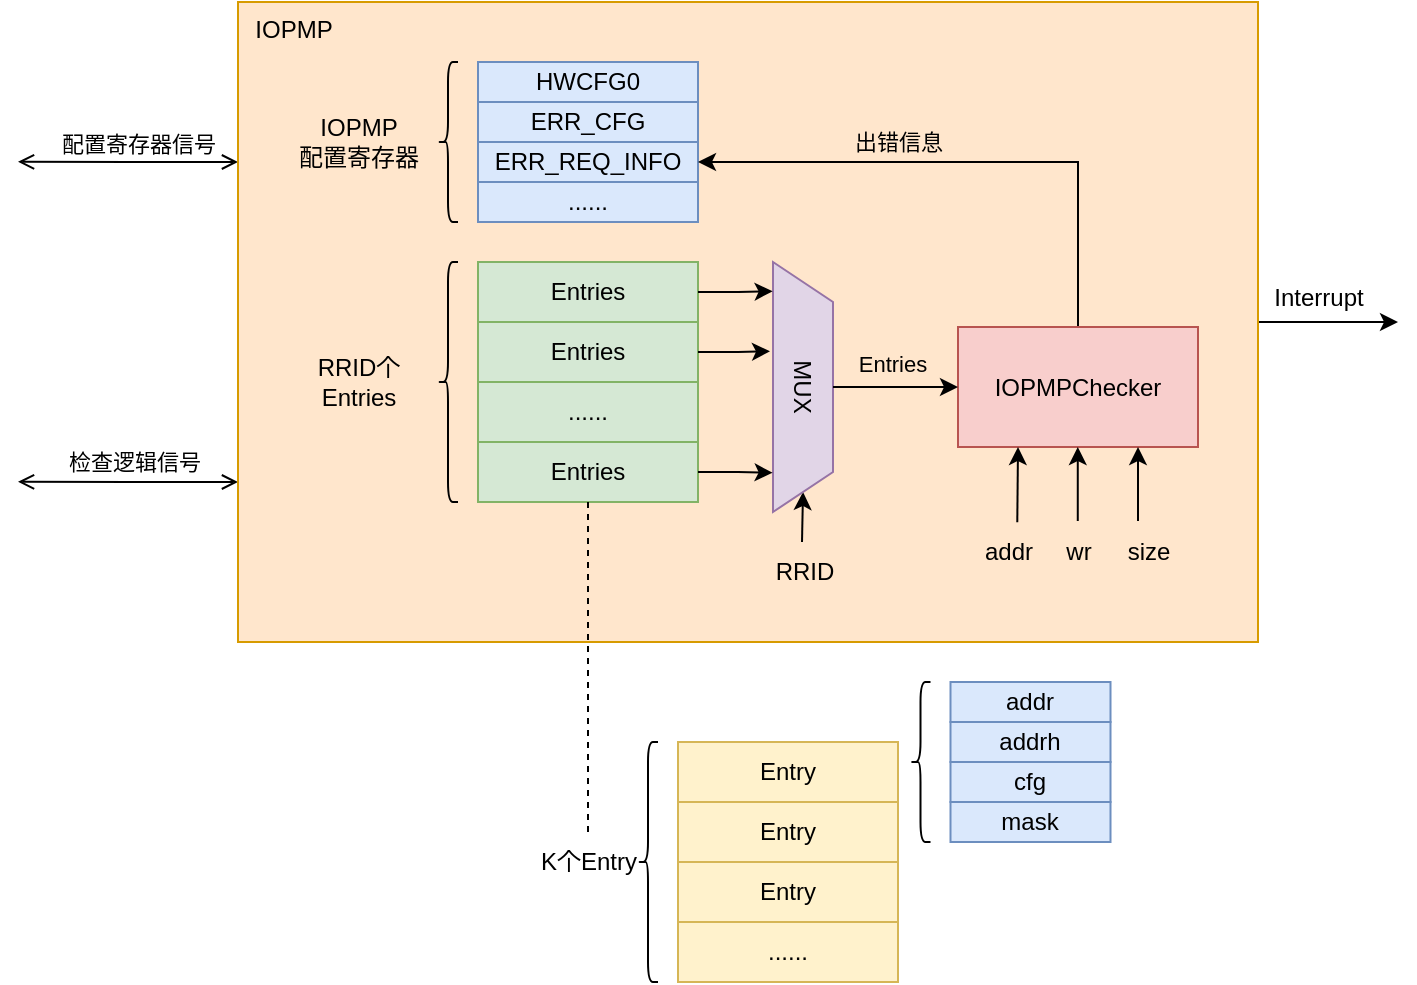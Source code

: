 <mxfile version="26.2.14">
  <diagram name="第 1 页" id="IwctIAgDlKNDpbRzsZ4j">
    <mxGraphModel dx="1476" dy="829" grid="1" gridSize="10" guides="1" tooltips="1" connect="1" arrows="1" fold="1" page="1" pageScale="1" pageWidth="827" pageHeight="1169" math="0" shadow="0">
      <root>
        <mxCell id="0" />
        <mxCell id="1" parent="0" />
        <mxCell id="B3IvyqfEGe--kp_O45MT-63" style="edgeStyle=orthogonalEdgeStyle;rounded=0;orthogonalLoop=1;jettySize=auto;html=1;" edge="1" parent="1" source="B3IvyqfEGe--kp_O45MT-1">
          <mxGeometry relative="1" as="geometry">
            <mxPoint x="800" y="360" as="targetPoint" />
          </mxGeometry>
        </mxCell>
        <mxCell id="B3IvyqfEGe--kp_O45MT-74" style="edgeStyle=orthogonalEdgeStyle;rounded=0;orthogonalLoop=1;jettySize=auto;html=1;exitX=0;exitY=0.25;exitDx=0;exitDy=0;startArrow=open;startFill=0;endArrow=open;endFill=0;" edge="1" parent="1" source="B3IvyqfEGe--kp_O45MT-1">
          <mxGeometry relative="1" as="geometry">
            <mxPoint x="110" y="279.905" as="targetPoint" />
          </mxGeometry>
        </mxCell>
        <mxCell id="B3IvyqfEGe--kp_O45MT-93" value="配置寄存器信号" style="edgeLabel;html=1;align=center;verticalAlign=middle;resizable=0;points=[];" vertex="1" connectable="0" parent="B3IvyqfEGe--kp_O45MT-74">
          <mxGeometry x="0.074" y="-2" relative="1" as="geometry">
            <mxPoint x="9" y="-8" as="offset" />
          </mxGeometry>
        </mxCell>
        <mxCell id="B3IvyqfEGe--kp_O45MT-76" style="edgeStyle=orthogonalEdgeStyle;rounded=0;orthogonalLoop=1;jettySize=auto;html=1;exitX=0;exitY=0.75;exitDx=0;exitDy=0;startArrow=open;startFill=0;endArrow=open;endFill=0;" edge="1" parent="1" source="B3IvyqfEGe--kp_O45MT-1">
          <mxGeometry relative="1" as="geometry">
            <mxPoint x="110" y="439.905" as="targetPoint" />
          </mxGeometry>
        </mxCell>
        <mxCell id="B3IvyqfEGe--kp_O45MT-92" value="检查逻辑信号" style="edgeLabel;html=1;align=center;verticalAlign=middle;resizable=0;points=[];" vertex="1" connectable="0" parent="B3IvyqfEGe--kp_O45MT-76">
          <mxGeometry x="-0.051" y="-3" relative="1" as="geometry">
            <mxPoint y="-7" as="offset" />
          </mxGeometry>
        </mxCell>
        <mxCell id="B3IvyqfEGe--kp_O45MT-1" value="&amp;nbsp; IOPMP" style="rounded=0;whiteSpace=wrap;html=1;align=left;verticalAlign=top;fillColor=#ffe6cc;strokeColor=#d79b00;" vertex="1" parent="1">
          <mxGeometry x="220" y="200" width="510" height="320" as="geometry" />
        </mxCell>
        <mxCell id="B3IvyqfEGe--kp_O45MT-9" value="" style="group" vertex="1" connectable="0" parent="1">
          <mxGeometry x="230" y="230" width="220" height="80" as="geometry" />
        </mxCell>
        <mxCell id="B3IvyqfEGe--kp_O45MT-2" value="HWCFG0" style="rounded=0;whiteSpace=wrap;html=1;fillColor=#dae8fc;strokeColor=#6c8ebf;" vertex="1" parent="B3IvyqfEGe--kp_O45MT-9">
          <mxGeometry x="110" width="110" height="20" as="geometry" />
        </mxCell>
        <mxCell id="B3IvyqfEGe--kp_O45MT-3" value="ERR_CFG" style="rounded=0;whiteSpace=wrap;html=1;fillColor=#dae8fc;strokeColor=#6c8ebf;" vertex="1" parent="B3IvyqfEGe--kp_O45MT-9">
          <mxGeometry x="110" y="20" width="110" height="20" as="geometry" />
        </mxCell>
        <mxCell id="B3IvyqfEGe--kp_O45MT-4" value="ERR_REQ_INFO" style="rounded=0;whiteSpace=wrap;html=1;fillColor=#dae8fc;strokeColor=#6c8ebf;" vertex="1" parent="B3IvyqfEGe--kp_O45MT-9">
          <mxGeometry x="110" y="40" width="110" height="20" as="geometry" />
        </mxCell>
        <mxCell id="B3IvyqfEGe--kp_O45MT-5" value="......" style="rounded=0;whiteSpace=wrap;html=1;fillColor=#dae8fc;strokeColor=#6c8ebf;" vertex="1" parent="B3IvyqfEGe--kp_O45MT-9">
          <mxGeometry x="110" y="60" width="110" height="20" as="geometry" />
        </mxCell>
        <mxCell id="B3IvyqfEGe--kp_O45MT-6" value="" style="shape=curlyBracket;whiteSpace=wrap;html=1;rounded=1;labelPosition=left;verticalLabelPosition=middle;align=right;verticalAlign=middle;size=0.5;" vertex="1" parent="B3IvyqfEGe--kp_O45MT-9">
          <mxGeometry x="90" width="10" height="80" as="geometry" />
        </mxCell>
        <mxCell id="B3IvyqfEGe--kp_O45MT-7" value="IOPMP&lt;div&gt;配置寄存器&lt;/div&gt;" style="text;html=1;align=center;verticalAlign=middle;resizable=0;points=[];autosize=1;strokeColor=none;fillColor=none;" vertex="1" parent="B3IvyqfEGe--kp_O45MT-9">
          <mxGeometry x="10" y="20" width="80" height="40" as="geometry" />
        </mxCell>
        <mxCell id="B3IvyqfEGe--kp_O45MT-57" value="" style="group" vertex="1" connectable="0" parent="1">
          <mxGeometry x="250" y="330" width="277.5" height="170" as="geometry" />
        </mxCell>
        <mxCell id="B3IvyqfEGe--kp_O45MT-41" value="Entries" style="rounded=0;whiteSpace=wrap;html=1;fillColor=#d5e8d4;strokeColor=#82b366;" vertex="1" parent="B3IvyqfEGe--kp_O45MT-57">
          <mxGeometry x="90" y="30" width="110" height="30" as="geometry" />
        </mxCell>
        <mxCell id="B3IvyqfEGe--kp_O45MT-42" value="Entries" style="rounded=0;whiteSpace=wrap;html=1;fillColor=#d5e8d4;strokeColor=#82b366;" vertex="1" parent="B3IvyqfEGe--kp_O45MT-57">
          <mxGeometry x="90" width="110" height="30" as="geometry" />
        </mxCell>
        <mxCell id="B3IvyqfEGe--kp_O45MT-43" value="......" style="rounded=0;whiteSpace=wrap;html=1;fillColor=#d5e8d4;strokeColor=#82b366;" vertex="1" parent="B3IvyqfEGe--kp_O45MT-57">
          <mxGeometry x="90" y="60" width="110" height="30" as="geometry" />
        </mxCell>
        <mxCell id="B3IvyqfEGe--kp_O45MT-44" value="Entries" style="rounded=0;whiteSpace=wrap;html=1;fillColor=#d5e8d4;strokeColor=#82b366;" vertex="1" parent="B3IvyqfEGe--kp_O45MT-57">
          <mxGeometry x="90" y="90" width="110" height="30" as="geometry" />
        </mxCell>
        <mxCell id="B3IvyqfEGe--kp_O45MT-55" style="edgeStyle=orthogonalEdgeStyle;rounded=0;orthogonalLoop=1;jettySize=auto;html=1;exitX=1;exitY=0.5;exitDx=0;exitDy=0;endArrow=none;startFill=1;startArrow=classic;" edge="1" parent="B3IvyqfEGe--kp_O45MT-57" source="B3IvyqfEGe--kp_O45MT-45">
          <mxGeometry relative="1" as="geometry">
            <mxPoint x="252" y="140" as="targetPoint" />
          </mxGeometry>
        </mxCell>
        <mxCell id="B3IvyqfEGe--kp_O45MT-45" value="MUX" style="shape=trapezoid;perimeter=trapezoidPerimeter;whiteSpace=wrap;html=1;fixedSize=1;rotation=90;fillColor=#e1d5e7;strokeColor=#9673a6;" vertex="1" parent="B3IvyqfEGe--kp_O45MT-57">
          <mxGeometry x="190" y="47.5" width="125" height="30" as="geometry" />
        </mxCell>
        <mxCell id="B3IvyqfEGe--kp_O45MT-46" style="edgeStyle=orthogonalEdgeStyle;rounded=0;orthogonalLoop=1;jettySize=auto;html=1;entryX=0.117;entryY=1.006;entryDx=0;entryDy=0;entryPerimeter=0;" edge="1" parent="B3IvyqfEGe--kp_O45MT-57" source="B3IvyqfEGe--kp_O45MT-42" target="B3IvyqfEGe--kp_O45MT-45">
          <mxGeometry relative="1" as="geometry" />
        </mxCell>
        <mxCell id="B3IvyqfEGe--kp_O45MT-48" style="edgeStyle=orthogonalEdgeStyle;rounded=0;orthogonalLoop=1;jettySize=auto;html=1;entryX=0.357;entryY=1.05;entryDx=0;entryDy=0;entryPerimeter=0;" edge="1" parent="B3IvyqfEGe--kp_O45MT-57" source="B3IvyqfEGe--kp_O45MT-41" target="B3IvyqfEGe--kp_O45MT-45">
          <mxGeometry relative="1" as="geometry" />
        </mxCell>
        <mxCell id="B3IvyqfEGe--kp_O45MT-50" style="edgeStyle=orthogonalEdgeStyle;rounded=0;orthogonalLoop=1;jettySize=auto;html=1;entryX=0.843;entryY=1.006;entryDx=0;entryDy=0;entryPerimeter=0;" edge="1" parent="B3IvyqfEGe--kp_O45MT-57" source="B3IvyqfEGe--kp_O45MT-44" target="B3IvyqfEGe--kp_O45MT-45">
          <mxGeometry relative="1" as="geometry" />
        </mxCell>
        <mxCell id="B3IvyqfEGe--kp_O45MT-51" value="" style="shape=curlyBracket;whiteSpace=wrap;html=1;rounded=1;labelPosition=left;verticalLabelPosition=middle;align=right;verticalAlign=middle;size=0.5;" vertex="1" parent="B3IvyqfEGe--kp_O45MT-57">
          <mxGeometry x="70" width="10" height="120" as="geometry" />
        </mxCell>
        <mxCell id="B3IvyqfEGe--kp_O45MT-52" value="RRID个&lt;div&gt;Entries&lt;/div&gt;" style="text;html=1;align=center;verticalAlign=middle;resizable=0;points=[];autosize=1;strokeColor=none;fillColor=none;" vertex="1" parent="B3IvyqfEGe--kp_O45MT-57">
          <mxGeometry y="40" width="60" height="40" as="geometry" />
        </mxCell>
        <mxCell id="B3IvyqfEGe--kp_O45MT-56" value="RRID" style="text;html=1;align=center;verticalAlign=middle;resizable=0;points=[];autosize=1;strokeColor=none;fillColor=none;" vertex="1" parent="B3IvyqfEGe--kp_O45MT-57">
          <mxGeometry x="227.5" y="140" width="50" height="30" as="geometry" />
        </mxCell>
        <mxCell id="B3IvyqfEGe--kp_O45MT-61" style="edgeStyle=orthogonalEdgeStyle;rounded=0;orthogonalLoop=1;jettySize=auto;html=1;entryX=1;entryY=0.5;entryDx=0;entryDy=0;exitX=0.5;exitY=0;exitDx=0;exitDy=0;" edge="1" parent="1" source="B3IvyqfEGe--kp_O45MT-59" target="B3IvyqfEGe--kp_O45MT-4">
          <mxGeometry relative="1" as="geometry" />
        </mxCell>
        <mxCell id="B3IvyqfEGe--kp_O45MT-62" value="出错信息" style="edgeLabel;html=1;align=center;verticalAlign=middle;resizable=0;points=[];labelBackgroundColor=none;" vertex="1" connectable="0" parent="B3IvyqfEGe--kp_O45MT-61">
          <mxGeometry x="0.302" y="-1" relative="1" as="geometry">
            <mxPoint x="5" y="-9" as="offset" />
          </mxGeometry>
        </mxCell>
        <mxCell id="B3IvyqfEGe--kp_O45MT-59" value="IOPMPChecker" style="rounded=0;whiteSpace=wrap;html=1;fillColor=#f8cecc;strokeColor=#b85450;" vertex="1" parent="1">
          <mxGeometry x="580" y="362.5" width="120" height="60" as="geometry" />
        </mxCell>
        <mxCell id="B3IvyqfEGe--kp_O45MT-60" style="edgeStyle=orthogonalEdgeStyle;rounded=0;orthogonalLoop=1;jettySize=auto;html=1;entryX=0;entryY=0.5;entryDx=0;entryDy=0;" edge="1" parent="1" source="B3IvyqfEGe--kp_O45MT-45" target="B3IvyqfEGe--kp_O45MT-59">
          <mxGeometry relative="1" as="geometry" />
        </mxCell>
        <mxCell id="B3IvyqfEGe--kp_O45MT-65" value="Entries" style="edgeLabel;html=1;align=center;verticalAlign=middle;resizable=0;points=[];labelBackgroundColor=none;" vertex="1" connectable="0" parent="B3IvyqfEGe--kp_O45MT-60">
          <mxGeometry x="-0.061" y="1" relative="1" as="geometry">
            <mxPoint y="-11" as="offset" />
          </mxGeometry>
        </mxCell>
        <mxCell id="B3IvyqfEGe--kp_O45MT-64" value="Interrupt" style="text;html=1;align=center;verticalAlign=middle;resizable=0;points=[];autosize=1;strokeColor=none;fillColor=none;" vertex="1" parent="1">
          <mxGeometry x="725" y="332.5" width="70" height="30" as="geometry" />
        </mxCell>
        <mxCell id="B3IvyqfEGe--kp_O45MT-66" style="edgeStyle=orthogonalEdgeStyle;rounded=0;orthogonalLoop=1;jettySize=auto;html=1;exitX=0.25;exitY=1;exitDx=0;exitDy=0;entryX=0.764;entryY=0.813;entryDx=0;entryDy=0;entryPerimeter=0;startArrow=classic;startFill=1;endArrow=none;" edge="1" parent="1" source="B3IvyqfEGe--kp_O45MT-59" target="B3IvyqfEGe--kp_O45MT-1">
          <mxGeometry relative="1" as="geometry" />
        </mxCell>
        <mxCell id="B3IvyqfEGe--kp_O45MT-67" value="addr" style="text;html=1;align=center;verticalAlign=middle;resizable=0;points=[];autosize=1;strokeColor=none;fillColor=none;" vertex="1" parent="1">
          <mxGeometry x="580" y="460" width="50" height="30" as="geometry" />
        </mxCell>
        <mxCell id="B3IvyqfEGe--kp_O45MT-70" style="edgeStyle=orthogonalEdgeStyle;rounded=0;orthogonalLoop=1;jettySize=auto;html=1;exitX=0.25;exitY=1;exitDx=0;exitDy=0;entryX=0.764;entryY=0.813;entryDx=0;entryDy=0;entryPerimeter=0;startArrow=classic;startFill=1;endArrow=none;" edge="1" parent="1">
          <mxGeometry relative="1" as="geometry">
            <mxPoint x="639.89" y="422.5" as="sourcePoint" />
            <mxPoint x="639.89" y="459.5" as="targetPoint" />
          </mxGeometry>
        </mxCell>
        <mxCell id="B3IvyqfEGe--kp_O45MT-71" style="edgeStyle=orthogonalEdgeStyle;rounded=0;orthogonalLoop=1;jettySize=auto;html=1;exitX=0.25;exitY=1;exitDx=0;exitDy=0;entryX=0.764;entryY=0.813;entryDx=0;entryDy=0;entryPerimeter=0;startArrow=classic;startFill=1;endArrow=none;" edge="1" parent="1">
          <mxGeometry relative="1" as="geometry">
            <mxPoint x="670" y="422.5" as="sourcePoint" />
            <mxPoint x="670" y="459.5" as="targetPoint" />
          </mxGeometry>
        </mxCell>
        <mxCell id="B3IvyqfEGe--kp_O45MT-72" value="wr" style="text;html=1;align=center;verticalAlign=middle;resizable=0;points=[];autosize=1;strokeColor=none;fillColor=none;" vertex="1" parent="1">
          <mxGeometry x="620" y="460" width="40" height="30" as="geometry" />
        </mxCell>
        <mxCell id="B3IvyqfEGe--kp_O45MT-73" value="size" style="text;html=1;align=center;verticalAlign=middle;resizable=0;points=[];autosize=1;strokeColor=none;fillColor=none;" vertex="1" parent="1">
          <mxGeometry x="655" y="460" width="40" height="30" as="geometry" />
        </mxCell>
        <mxCell id="B3IvyqfEGe--kp_O45MT-77" value="" style="endArrow=none;dashed=1;html=1;rounded=0;entryX=0.5;entryY=1;entryDx=0;entryDy=0;" edge="1" parent="1" source="B3IvyqfEGe--kp_O45MT-83" target="B3IvyqfEGe--kp_O45MT-44">
          <mxGeometry width="50" height="50" relative="1" as="geometry">
            <mxPoint x="430" y="600" as="sourcePoint" />
            <mxPoint x="400" y="450" as="targetPoint" />
          </mxGeometry>
        </mxCell>
        <mxCell id="B3IvyqfEGe--kp_O45MT-94" value="" style="group" vertex="1" connectable="0" parent="1">
          <mxGeometry x="360" y="540" width="326.25" height="150" as="geometry" />
        </mxCell>
        <mxCell id="B3IvyqfEGe--kp_O45MT-80" value="......" style="rounded=0;whiteSpace=wrap;html=1;fillColor=#fff2cc;strokeColor=#d6b656;" vertex="1" parent="B3IvyqfEGe--kp_O45MT-94">
          <mxGeometry x="80" y="120" width="110" height="30" as="geometry" />
        </mxCell>
        <mxCell id="B3IvyqfEGe--kp_O45MT-90" value="" style="group" vertex="1" connectable="0" parent="B3IvyqfEGe--kp_O45MT-94">
          <mxGeometry x="196.25" width="130" height="80" as="geometry" />
        </mxCell>
        <mxCell id="B3IvyqfEGe--kp_O45MT-85" value="addr" style="rounded=0;whiteSpace=wrap;html=1;fillColor=#dae8fc;strokeColor=#6c8ebf;" vertex="1" parent="B3IvyqfEGe--kp_O45MT-90">
          <mxGeometry x="20" width="80" height="20" as="geometry" />
        </mxCell>
        <mxCell id="B3IvyqfEGe--kp_O45MT-86" value="addrh" style="rounded=0;whiteSpace=wrap;html=1;fillColor=#dae8fc;strokeColor=#6c8ebf;" vertex="1" parent="B3IvyqfEGe--kp_O45MT-90">
          <mxGeometry x="20" y="20" width="80" height="20" as="geometry" />
        </mxCell>
        <mxCell id="B3IvyqfEGe--kp_O45MT-87" value="cfg" style="rounded=0;whiteSpace=wrap;html=1;fillColor=#dae8fc;strokeColor=#6c8ebf;" vertex="1" parent="B3IvyqfEGe--kp_O45MT-90">
          <mxGeometry x="20" y="40" width="80" height="20" as="geometry" />
        </mxCell>
        <mxCell id="B3IvyqfEGe--kp_O45MT-88" value="mask" style="rounded=0;whiteSpace=wrap;html=1;fillColor=#dae8fc;strokeColor=#6c8ebf;" vertex="1" parent="B3IvyqfEGe--kp_O45MT-90">
          <mxGeometry x="20" y="60" width="80" height="20" as="geometry" />
        </mxCell>
        <mxCell id="B3IvyqfEGe--kp_O45MT-89" value="" style="shape=curlyBracket;whiteSpace=wrap;html=1;rounded=1;labelPosition=left;verticalLabelPosition=middle;align=right;verticalAlign=middle;size=0.5;" vertex="1" parent="B3IvyqfEGe--kp_O45MT-90">
          <mxGeometry width="10" height="80" as="geometry" />
        </mxCell>
        <mxCell id="B3IvyqfEGe--kp_O45MT-78" value="Entry" style="rounded=0;whiteSpace=wrap;html=1;fillColor=#fff2cc;strokeColor=#d6b656;" vertex="1" parent="B3IvyqfEGe--kp_O45MT-94">
          <mxGeometry x="80" y="30" width="110" height="30" as="geometry" />
        </mxCell>
        <mxCell id="B3IvyqfEGe--kp_O45MT-79" value="Entry" style="rounded=0;whiteSpace=wrap;html=1;fillColor=#fff2cc;strokeColor=#d6b656;" vertex="1" parent="B3IvyqfEGe--kp_O45MT-94">
          <mxGeometry x="80" y="60" width="110" height="30" as="geometry" />
        </mxCell>
        <mxCell id="B3IvyqfEGe--kp_O45MT-82" value="" style="shape=curlyBracket;whiteSpace=wrap;html=1;rounded=1;labelPosition=left;verticalLabelPosition=middle;align=right;verticalAlign=middle;size=0.5;" vertex="1" parent="B3IvyqfEGe--kp_O45MT-94">
          <mxGeometry x="60" y="30" width="10" height="120" as="geometry" />
        </mxCell>
        <mxCell id="B3IvyqfEGe--kp_O45MT-83" value="K个Entry" style="text;html=1;align=center;verticalAlign=middle;resizable=0;points=[];autosize=1;strokeColor=none;fillColor=none;" vertex="1" parent="B3IvyqfEGe--kp_O45MT-94">
          <mxGeometry y="75" width="70" height="30" as="geometry" />
        </mxCell>
        <mxCell id="B3IvyqfEGe--kp_O45MT-81" value="Entry" style="rounded=0;whiteSpace=wrap;html=1;fillColor=#fff2cc;strokeColor=#d6b656;" vertex="1" parent="B3IvyqfEGe--kp_O45MT-94">
          <mxGeometry x="80" y="90" width="110" height="30" as="geometry" />
        </mxCell>
      </root>
    </mxGraphModel>
  </diagram>
</mxfile>

